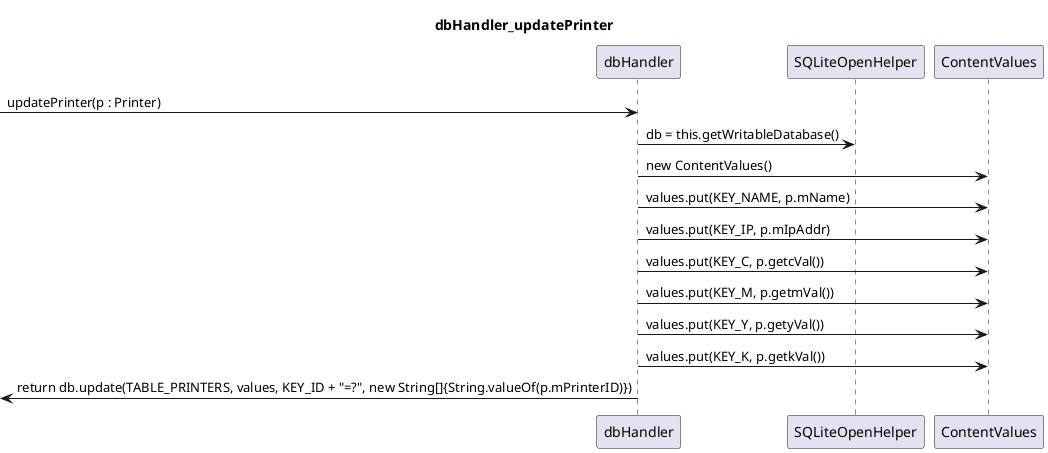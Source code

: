 @startuml
title dbHandler_updatePrinter
-> dbHandler : updatePrinter(p : Printer)
dbHandler -> SQLiteOpenHelper : db = this.getWritableDatabase()
dbHandler -> ContentValues : new ContentValues()
dbHandler -> ContentValues : values.put(KEY_NAME, p.mName)
dbHandler -> ContentValues : values.put(KEY_IP, p.mIpAddr)
dbHandler -> ContentValues : values.put(KEY_C, p.getcVal())
dbHandler -> ContentValues : values.put(KEY_M, p.getmVal())
dbHandler -> ContentValues : values.put(KEY_Y, p.getyVal())
dbHandler -> ContentValues : values.put(KEY_K, p.getkVal())
<- dbHandler : return db.update(TABLE_PRINTERS, values, KEY_ID + "=?", new String[]{String.valueOf(p.mPrinterID)})
@enduml